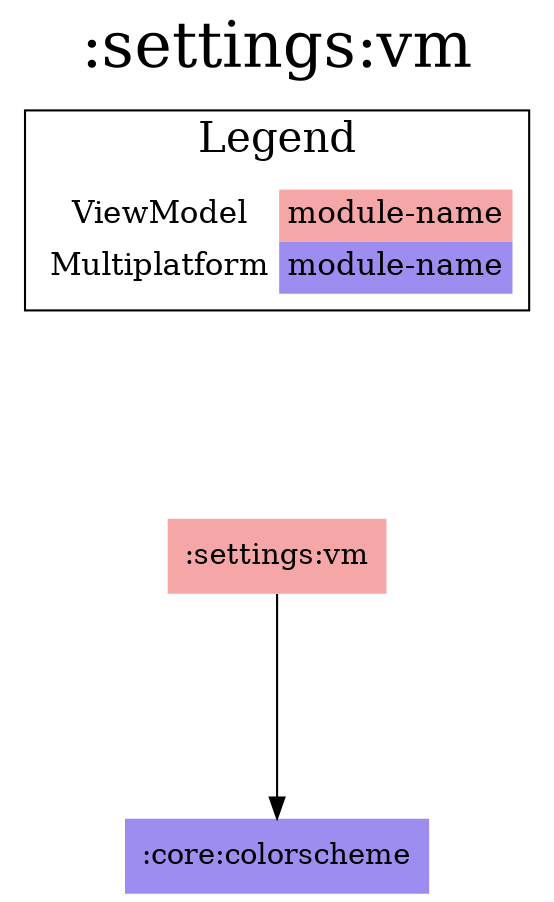 digraph {
edge ["dir"="forward"]
graph ["dpi"="100","label"=":settings:vm","labelloc"="t","fontsize"="30","ranksep"="1.5","rankdir"="TB"]
node ["style"="filled"]
":settings:vm" ["fillcolor"="#F5A6A6","shape"="none"]
":core:colorscheme" ["fillcolor"="#9D8DF1","shape"="none"]
{
edge ["dir"="none"]
graph ["rank"="same"]
}
":settings:vm" -> ":core:colorscheme"
subgraph "cluster_legend" {
edge ["dir"="none"]
graph ["label"="Legend","fontsize"="20"]
"Legend" ["style"="filled","fillcolor"="#FFFFFF","shape"="none","margin"="0","fontsize"="15","label"=<
<TABLE BORDER="0" CELLBORDER="0" CELLSPACING="0" CELLPADDING="4">
<TR><TD>ViewModel</TD><TD BGCOLOR="#F5A6A6">module-name</TD></TR>
<TR><TD>Multiplatform</TD><TD BGCOLOR="#9D8DF1">module-name</TD></TR>
</TABLE>
>]
} -> ":settings:vm" ["style"="invis"]
}
